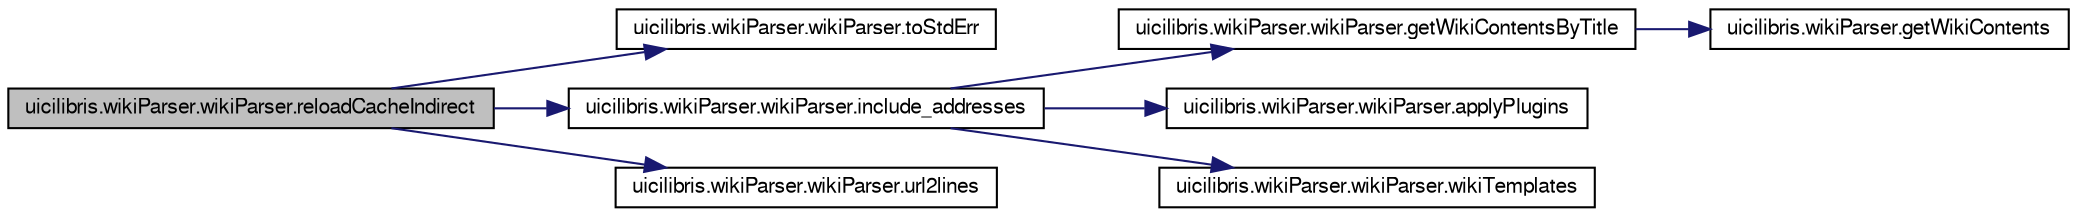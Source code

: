 digraph G
{
  edge [fontname="FreeSans",fontsize="10",labelfontname="FreeSans",labelfontsize="10"];
  node [fontname="FreeSans",fontsize="10",shape=record];
  rankdir="LR";
  Node1 [label="uicilibris.wikiParser.wikiParser.reloadCacheIndirect",height=0.2,width=0.4,color="black", fillcolor="grey75", style="filled" fontcolor="black"];
  Node1 -> Node2 [color="midnightblue",fontsize="10",style="solid",fontname="FreeSans"];
  Node2 [label="uicilibris.wikiParser.wikiParser.toStdErr",height=0.2,width=0.4,color="black", fillcolor="white", style="filled",URL="$classuicilibris_1_1wikiParser_1_1wikiParser.html#ad28564c6961cdd8a72d8dbe417c2b349",tooltip="sends a string to sys.stderr"];
  Node1 -> Node3 [color="midnightblue",fontsize="10",style="solid",fontname="FreeSans"];
  Node3 [label="uicilibris.wikiParser.wikiParser.include_addresses",height=0.2,width=0.4,color="black", fillcolor="white", style="filled",URL="$classuicilibris_1_1wikiParser_1_1wikiParser.html#a3ce63812d8f61757627343437a74ce48",tooltip="populates self.urlLines with data coming from addresses self.urlLines will be a file-like object..."];
  Node3 -> Node4 [color="midnightblue",fontsize="10",style="solid",fontname="FreeSans"];
  Node4 [label="uicilibris.wikiParser.wikiParser.getWikiContentsByTitle",height=0.2,width=0.4,color="black", fillcolor="white", style="filled",URL="$classuicilibris_1_1wikiParser_1_1wikiParser.html#a4f51eda5708d394cf790242ee181cf5b",tooltip="Gets the wiki code from the website, given a page&#39;s title."];
  Node4 -> Node5 [color="midnightblue",fontsize="10",style="solid",fontname="FreeSans"];
  Node5 [label="uicilibris.wikiParser.getWikiContents",height=0.2,width=0.4,color="black", fillcolor="white", style="filled",URL="$namespaceuicilibris_1_1wikiParser.html#a3ddb4d65f8af68c58dc5750f4dccc728"];
  Node3 -> Node6 [color="midnightblue",fontsize="10",style="solid",fontname="FreeSans"];
  Node6 [label="uicilibris.wikiParser.wikiParser.applyPlugins",height=0.2,width=0.4,color="black", fillcolor="white", style="filled",URL="$classuicilibris_1_1wikiParser_1_1wikiParser.html#a9b94d5c7305f2a3442cfab3ae0eb2a4a",tooltip="fixes the strings &quot;&amp;lt;math&gt;&quot; and &quot;&amp;lt;/math&gt;&quot;, then pre-processes a few simple templates which have ..."];
  Node3 -> Node7 [color="midnightblue",fontsize="10",style="solid",fontname="FreeSans"];
  Node7 [label="uicilibris.wikiParser.wikiParser.wikiTemplates",height=0.2,width=0.4,color="black", fillcolor="white", style="filled",URL="$classuicilibris_1_1wikiParser_1_1wikiParser.html#af79280e089c16ff3105d73e45db8705b",tooltip="calls the special page ExpandTemplates in the wiki to apply templates which must be processed by medi..."];
  Node1 -> Node8 [color="midnightblue",fontsize="10",style="solid",fontname="FreeSans"];
  Node8 [label="uicilibris.wikiParser.wikiParser.url2lines",height=0.2,width=0.4,color="black", fillcolor="white", style="filled",URL="$classuicilibris_1_1wikiParser_1_1wikiParser.html#af38e5cea885aed2b7fbaec3e3a682109",tooltip="loads self.lines from the file-like object self.urlLines"];
}
